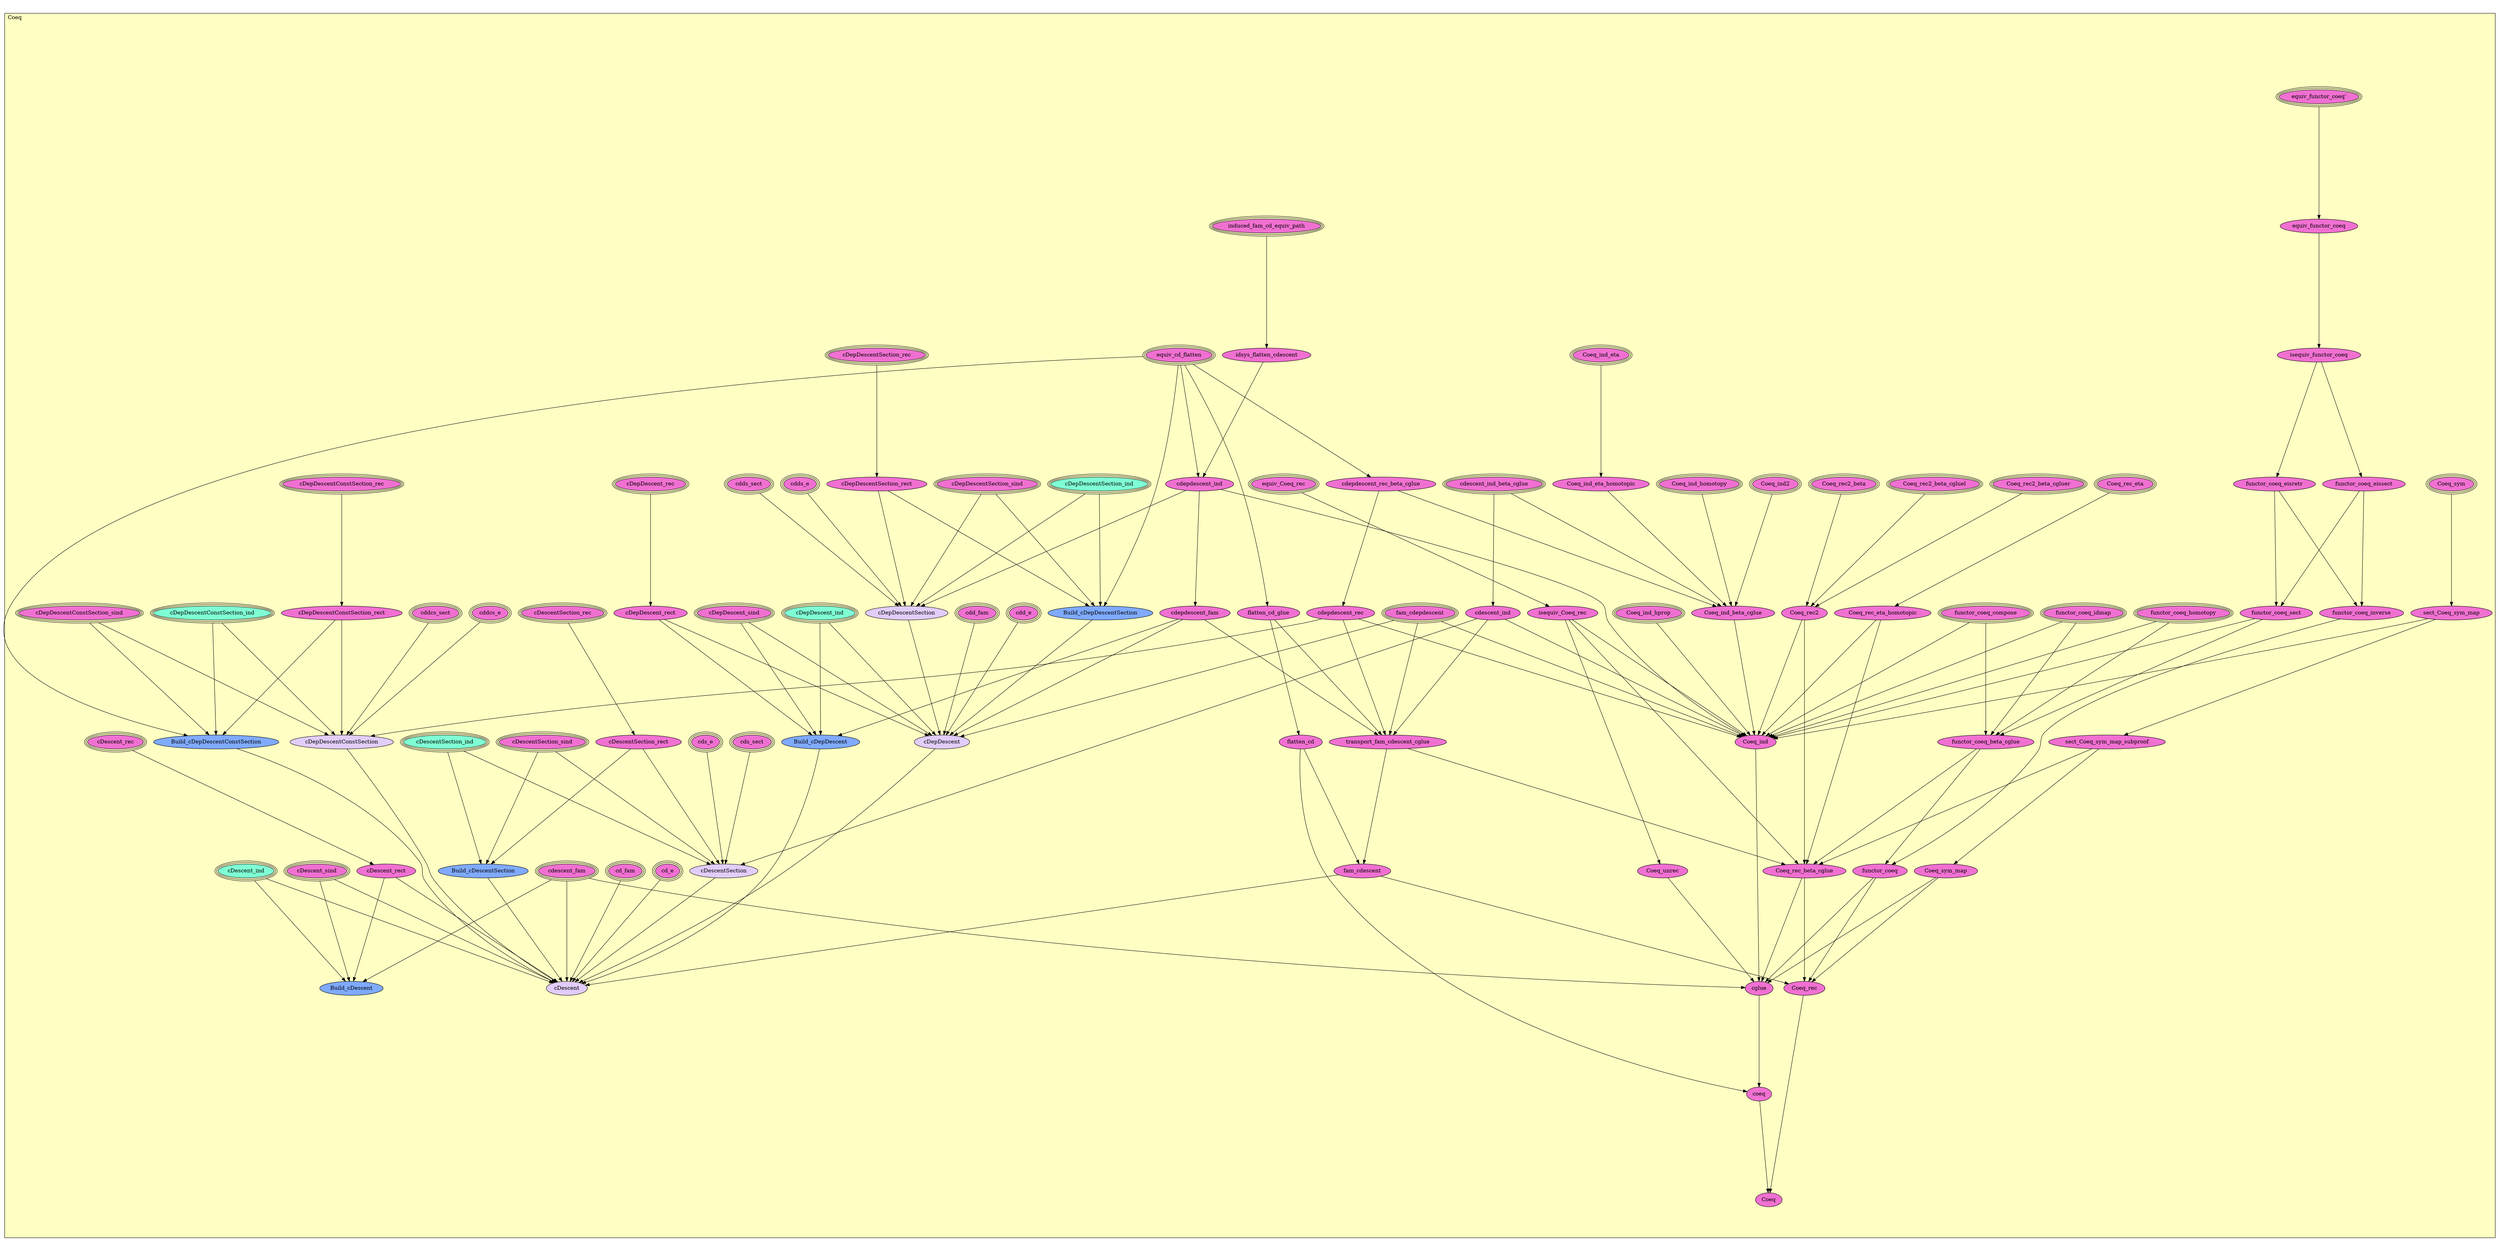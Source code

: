 digraph HoTT_Colimits_Coeq {
  graph [ratio=0.5]
  node [style=filled]
Coeq_induced_fam_cd_equiv_path [label="induced_fam_cd_equiv_path", URL=<Coeq.html#induced_fam_cd_equiv_path>, peripheries=3, fillcolor="#F070D1"] ;
Coeq_idsys_flatten_cdescent [label="idsys_flatten_cdescent", URL=<Coeq.html#idsys_flatten_cdescent>, fillcolor="#F070D1"] ;
Coeq_equiv_cd_flatten [label="equiv_cd_flatten", URL=<Coeq.html#equiv_cd_flatten>, peripheries=3, fillcolor="#F070D1"] ;
Coeq_flatten_cd_glue [label="flatten_cd_glue", URL=<Coeq.html#flatten_cd_glue>, fillcolor="#F070D1"] ;
Coeq_flatten_cd [label="flatten_cd", URL=<Coeq.html#flatten_cd>, fillcolor="#F070D1"] ;
Coeq_cdepdescent_rec_beta_cglue [label="cdepdescent_rec_beta_cglue", URL=<Coeq.html#cdepdescent_rec_beta_cglue>, fillcolor="#F070D1"] ;
Coeq_cdepdescent_rec [label="cdepdescent_rec", URL=<Coeq.html#cdepdescent_rec>, fillcolor="#F070D1"] ;
Coeq_cddcs_e [label="cddcs_e", URL=<Coeq.html#cddcs_e>, peripheries=3, fillcolor="#F070D1"] ;
Coeq_cddcs_sect [label="cddcs_sect", URL=<Coeq.html#cddcs_sect>, peripheries=3, fillcolor="#F070D1"] ;
Coeq_cDepDescentConstSection_sind [label="cDepDescentConstSection_sind", URL=<Coeq.html#cDepDescentConstSection_sind>, peripheries=3, fillcolor="#F070D1"] ;
Coeq_cDepDescentConstSection_rec [label="cDepDescentConstSection_rec", URL=<Coeq.html#cDepDescentConstSection_rec>, peripheries=3, fillcolor="#F070D1"] ;
Coeq_cDepDescentConstSection_ind [label="cDepDescentConstSection_ind", URL=<Coeq.html#cDepDescentConstSection_ind>, peripheries=3, fillcolor="#7FFFD4"] ;
Coeq_cDepDescentConstSection_rect [label="cDepDescentConstSection_rect", URL=<Coeq.html#cDepDescentConstSection_rect>, fillcolor="#F070D1"] ;
Coeq_Build_cDepDescentConstSection [label="Build_cDepDescentConstSection", URL=<Coeq.html#Build_cDepDescentConstSection>, fillcolor="#7FAAFF"] ;
Coeq_cDepDescentConstSection [label="cDepDescentConstSection", URL=<Coeq.html#cDepDescentConstSection>, fillcolor="#E2CDFA"] ;
Coeq_cdepdescent_ind [label="cdepdescent_ind", URL=<Coeq.html#cdepdescent_ind>, fillcolor="#F070D1"] ;
Coeq_cdds_e [label="cdds_e", URL=<Coeq.html#cdds_e>, peripheries=3, fillcolor="#F070D1"] ;
Coeq_cdds_sect [label="cdds_sect", URL=<Coeq.html#cdds_sect>, peripheries=3, fillcolor="#F070D1"] ;
Coeq_cDepDescentSection_sind [label="cDepDescentSection_sind", URL=<Coeq.html#cDepDescentSection_sind>, peripheries=3, fillcolor="#F070D1"] ;
Coeq_cDepDescentSection_rec [label="cDepDescentSection_rec", URL=<Coeq.html#cDepDescentSection_rec>, peripheries=3, fillcolor="#F070D1"] ;
Coeq_cDepDescentSection_ind [label="cDepDescentSection_ind", URL=<Coeq.html#cDepDescentSection_ind>, peripheries=3, fillcolor="#7FFFD4"] ;
Coeq_cDepDescentSection_rect [label="cDepDescentSection_rect", URL=<Coeq.html#cDepDescentSection_rect>, fillcolor="#F070D1"] ;
Coeq_Build_cDepDescentSection [label="Build_cDepDescentSection", URL=<Coeq.html#Build_cDepDescentSection>, fillcolor="#7FAAFF"] ;
Coeq_cDepDescentSection [label="cDepDescentSection", URL=<Coeq.html#cDepDescentSection>, fillcolor="#E2CDFA"] ;
Coeq_fam_cdepdescent [label="fam_cdepdescent", URL=<Coeq.html#fam_cdepdescent>, peripheries=3, fillcolor="#F070D1"] ;
Coeq_cdepdescent_fam [label="cdepdescent_fam", URL=<Coeq.html#cdepdescent_fam>, fillcolor="#F070D1"] ;
Coeq_cdd_e [label="cdd_e", URL=<Coeq.html#cdd_e>, peripheries=3, fillcolor="#F070D1"] ;
Coeq_cdd_fam [label="cdd_fam", URL=<Coeq.html#cdd_fam>, peripheries=3, fillcolor="#F070D1"] ;
Coeq_cDepDescent_sind [label="cDepDescent_sind", URL=<Coeq.html#cDepDescent_sind>, peripheries=3, fillcolor="#F070D1"] ;
Coeq_cDepDescent_rec [label="cDepDescent_rec", URL=<Coeq.html#cDepDescent_rec>, peripheries=3, fillcolor="#F070D1"] ;
Coeq_cDepDescent_ind [label="cDepDescent_ind", URL=<Coeq.html#cDepDescent_ind>, peripheries=3, fillcolor="#7FFFD4"] ;
Coeq_cDepDescent_rect [label="cDepDescent_rect", URL=<Coeq.html#cDepDescent_rect>, fillcolor="#F070D1"] ;
Coeq_Build_cDepDescent [label="Build_cDepDescent", URL=<Coeq.html#Build_cDepDescent>, fillcolor="#7FAAFF"] ;
Coeq_cDepDescent [label="cDepDescent", URL=<Coeq.html#cDepDescent>, fillcolor="#E2CDFA"] ;
Coeq_cdescent_ind_beta_cglue [label="cdescent_ind_beta_cglue", URL=<Coeq.html#cdescent_ind_beta_cglue>, peripheries=3, fillcolor="#F070D1"] ;
Coeq_cdescent_ind [label="cdescent_ind", URL=<Coeq.html#cdescent_ind>, fillcolor="#F070D1"] ;
Coeq_cds_e [label="cds_e", URL=<Coeq.html#cds_e>, peripheries=3, fillcolor="#F070D1"] ;
Coeq_cds_sect [label="cds_sect", URL=<Coeq.html#cds_sect>, peripheries=3, fillcolor="#F070D1"] ;
Coeq_cDescentSection_sind [label="cDescentSection_sind", URL=<Coeq.html#cDescentSection_sind>, peripheries=3, fillcolor="#F070D1"] ;
Coeq_cDescentSection_rec [label="cDescentSection_rec", URL=<Coeq.html#cDescentSection_rec>, peripheries=3, fillcolor="#F070D1"] ;
Coeq_cDescentSection_ind [label="cDescentSection_ind", URL=<Coeq.html#cDescentSection_ind>, peripheries=3, fillcolor="#7FFFD4"] ;
Coeq_cDescentSection_rect [label="cDescentSection_rect", URL=<Coeq.html#cDescentSection_rect>, fillcolor="#F070D1"] ;
Coeq_Build_cDescentSection [label="Build_cDescentSection", URL=<Coeq.html#Build_cDescentSection>, fillcolor="#7FAAFF"] ;
Coeq_cDescentSection [label="cDescentSection", URL=<Coeq.html#cDescentSection>, fillcolor="#E2CDFA"] ;
Coeq_transport_fam_cdescent_cglue [label="transport_fam_cdescent_cglue", URL=<Coeq.html#transport_fam_cdescent_cglue>, fillcolor="#F070D1"] ;
Coeq_cdescent_fam [label="cdescent_fam", URL=<Coeq.html#cdescent_fam>, peripheries=3, fillcolor="#F070D1"] ;
Coeq_fam_cdescent [label="fam_cdescent", URL=<Coeq.html#fam_cdescent>, fillcolor="#F070D1"] ;
Coeq_cd_e [label="cd_e", URL=<Coeq.html#cd_e>, peripheries=3, fillcolor="#F070D1"] ;
Coeq_cd_fam [label="cd_fam", URL=<Coeq.html#cd_fam>, peripheries=3, fillcolor="#F070D1"] ;
Coeq_cDescent_sind [label="cDescent_sind", URL=<Coeq.html#cDescent_sind>, peripheries=3, fillcolor="#F070D1"] ;
Coeq_cDescent_rec [label="cDescent_rec", URL=<Coeq.html#cDescent_rec>, peripheries=3, fillcolor="#F070D1"] ;
Coeq_cDescent_ind [label="cDescent_ind", URL=<Coeq.html#cDescent_ind>, peripheries=3, fillcolor="#7FFFD4"] ;
Coeq_cDescent_rect [label="cDescent_rect", URL=<Coeq.html#cDescent_rect>, fillcolor="#F070D1"] ;
Coeq_Build_cDescent [label="Build_cDescent", URL=<Coeq.html#Build_cDescent>, fillcolor="#7FAAFF"] ;
Coeq_cDescent [label="cDescent", URL=<Coeq.html#cDescent>, fillcolor="#E2CDFA"] ;
Coeq_Coeq_sym [label="Coeq_sym", URL=<Coeq.html#Coeq_sym>, peripheries=3, fillcolor="#F070D1"] ;
Coeq_sect_Coeq_sym_map [label="sect_Coeq_sym_map", URL=<Coeq.html#sect_Coeq_sym_map>, fillcolor="#F070D1"] ;
Coeq_sect_Coeq_sym_map_subproof [label="sect_Coeq_sym_map_subproof", URL=<Coeq.html#sect_Coeq_sym_map_subproof>, fillcolor="#F070D1"] ;
Coeq_Coeq_sym_map [label="Coeq_sym_map", URL=<Coeq.html#Coeq_sym_map>, fillcolor="#F070D1"] ;
Coeq_Coeq_ind2 [label="Coeq_ind2", URL=<Coeq.html#Coeq_ind2>, peripheries=3, fillcolor="#F070D1"] ;
Coeq_Coeq_rec2_beta_cgluer [label="Coeq_rec2_beta_cgluer", URL=<Coeq.html#Coeq_rec2_beta_cgluer>, peripheries=3, fillcolor="#F070D1"] ;
Coeq_Coeq_rec2_beta_cgluel [label="Coeq_rec2_beta_cgluel", URL=<Coeq.html#Coeq_rec2_beta_cgluel>, peripheries=3, fillcolor="#F070D1"] ;
Coeq_Coeq_rec2_beta [label="Coeq_rec2_beta", URL=<Coeq.html#Coeq_rec2_beta>, peripheries=3, fillcolor="#F070D1"] ;
Coeq_Coeq_rec2 [label="Coeq_rec2", URL=<Coeq.html#Coeq_rec2>, fillcolor="#F070D1"] ;
Coeq_equiv_functor_coeq_ [label="equiv_functor_coeq'", URL=<Coeq.html#equiv_functor_coeq'>, peripheries=3, fillcolor="#F070D1"] ;
Coeq_equiv_functor_coeq [label="equiv_functor_coeq", URL=<Coeq.html#equiv_functor_coeq>, fillcolor="#F070D1"] ;
Coeq_isequiv_functor_coeq [label="isequiv_functor_coeq", URL=<Coeq.html#isequiv_functor_coeq>, fillcolor="#F070D1"] ;
Coeq_functor_coeq_eisretr [label="functor_coeq_eisretr", URL=<Coeq.html#functor_coeq_eisretr>, fillcolor="#F070D1"] ;
Coeq_functor_coeq_eissect [label="functor_coeq_eissect", URL=<Coeq.html#functor_coeq_eissect>, fillcolor="#F070D1"] ;
Coeq_functor_coeq_inverse [label="functor_coeq_inverse", URL=<Coeq.html#functor_coeq_inverse>, fillcolor="#F070D1"] ;
Coeq_functor_coeq_sect [label="functor_coeq_sect", URL=<Coeq.html#functor_coeq_sect>, fillcolor="#F070D1"] ;
Coeq_functor_coeq_homotopy [label="functor_coeq_homotopy", URL=<Coeq.html#functor_coeq_homotopy>, peripheries=3, fillcolor="#F070D1"] ;
Coeq_functor_coeq_compose [label="functor_coeq_compose", URL=<Coeq.html#functor_coeq_compose>, peripheries=3, fillcolor="#F070D1"] ;
Coeq_functor_coeq_idmap [label="functor_coeq_idmap", URL=<Coeq.html#functor_coeq_idmap>, peripheries=3, fillcolor="#F070D1"] ;
Coeq_functor_coeq_beta_cglue [label="functor_coeq_beta_cglue", URL=<Coeq.html#functor_coeq_beta_cglue>, fillcolor="#F070D1"] ;
Coeq_functor_coeq [label="functor_coeq", URL=<Coeq.html#functor_coeq>, fillcolor="#F070D1"] ;
Coeq_equiv_Coeq_rec [label="equiv_Coeq_rec", URL=<Coeq.html#equiv_Coeq_rec>, peripheries=3, fillcolor="#F070D1"] ;
Coeq_isequiv_Coeq_rec [label="isequiv_Coeq_rec", URL=<Coeq.html#isequiv_Coeq_rec>, fillcolor="#F070D1"] ;
Coeq_Coeq_unrec [label="Coeq_unrec", URL=<Coeq.html#Coeq_unrec>, fillcolor="#F070D1"] ;
Coeq_Coeq_ind_homotopy [label="Coeq_ind_homotopy", URL=<Coeq.html#Coeq_ind_homotopy>, peripheries=3, fillcolor="#F070D1"] ;
Coeq_Coeq_rec_eta [label="Coeq_rec_eta", URL=<Coeq.html#Coeq_rec_eta>, peripheries=3, fillcolor="#F070D1"] ;
Coeq_Coeq_ind_eta [label="Coeq_ind_eta", URL=<Coeq.html#Coeq_ind_eta>, peripheries=3, fillcolor="#F070D1"] ;
Coeq_Coeq_rec_eta_homotopic [label="Coeq_rec_eta_homotopic", URL=<Coeq.html#Coeq_rec_eta_homotopic>, fillcolor="#F070D1"] ;
Coeq_Coeq_ind_eta_homotopic [label="Coeq_ind_eta_homotopic", URL=<Coeq.html#Coeq_ind_eta_homotopic>, fillcolor="#F070D1"] ;
Coeq_Coeq_ind_hprop [label="Coeq_ind_hprop", URL=<Coeq.html#Coeq_ind_hprop>, peripheries=3, fillcolor="#F070D1"] ;
Coeq_Coeq_rec_beta_cglue [label="Coeq_rec_beta_cglue", URL=<Coeq.html#Coeq_rec_beta_cglue>, fillcolor="#F070D1"] ;
Coeq_Coeq_rec [label="Coeq_rec", URL=<Coeq.html#Coeq_rec>, fillcolor="#F070D1"] ;
Coeq_Coeq_ind_beta_cglue [label="Coeq_ind_beta_cglue", URL=<Coeq.html#Coeq_ind_beta_cglue>, fillcolor="#F070D1"] ;
Coeq_Coeq_ind [label="Coeq_ind", URL=<Coeq.html#Coeq_ind>, fillcolor="#F070D1"] ;
Coeq_cglue [label="cglue", URL=<Coeq.html#cglue>, fillcolor="#F070D1"] ;
Coeq_coeq [label="coeq", URL=<Coeq.html#coeq>, fillcolor="#F070D1"] ;
Coeq_Coeq [label="Coeq", URL=<Coeq.html#Coeq>, fillcolor="#F070D1"] ;
  Coeq_induced_fam_cd_equiv_path -> Coeq_idsys_flatten_cdescent [] ;
  Coeq_idsys_flatten_cdescent -> Coeq_cdepdescent_ind [] ;
  Coeq_equiv_cd_flatten -> Coeq_flatten_cd_glue [] ;
  Coeq_equiv_cd_flatten -> Coeq_cdepdescent_rec_beta_cglue [] ;
  Coeq_equiv_cd_flatten -> Coeq_Build_cDepDescentConstSection [] ;
  Coeq_equiv_cd_flatten -> Coeq_cdepdescent_ind [] ;
  Coeq_equiv_cd_flatten -> Coeq_Build_cDepDescentSection [] ;
  Coeq_flatten_cd_glue -> Coeq_flatten_cd [] ;
  Coeq_flatten_cd_glue -> Coeq_transport_fam_cdescent_cglue [] ;
  Coeq_flatten_cd -> Coeq_fam_cdescent [] ;
  Coeq_flatten_cd -> Coeq_coeq [] ;
  Coeq_cdepdescent_rec_beta_cglue -> Coeq_cdepdescent_rec [] ;
  Coeq_cdepdescent_rec_beta_cglue -> Coeq_Coeq_ind_beta_cglue [] ;
  Coeq_cdepdescent_rec -> Coeq_cDepDescentConstSection [] ;
  Coeq_cdepdescent_rec -> Coeq_transport_fam_cdescent_cglue [] ;
  Coeq_cdepdescent_rec -> Coeq_Coeq_ind [] ;
  Coeq_cddcs_e -> Coeq_cDepDescentConstSection [] ;
  Coeq_cddcs_sect -> Coeq_cDepDescentConstSection [] ;
  Coeq_cDepDescentConstSection_sind -> Coeq_Build_cDepDescentConstSection [] ;
  Coeq_cDepDescentConstSection_sind -> Coeq_cDepDescentConstSection [] ;
  Coeq_cDepDescentConstSection_rec -> Coeq_cDepDescentConstSection_rect [] ;
  Coeq_cDepDescentConstSection_ind -> Coeq_Build_cDepDescentConstSection [] ;
  Coeq_cDepDescentConstSection_ind -> Coeq_cDepDescentConstSection [] ;
  Coeq_cDepDescentConstSection_rect -> Coeq_Build_cDepDescentConstSection [] ;
  Coeq_cDepDescentConstSection_rect -> Coeq_cDepDescentConstSection [] ;
  Coeq_Build_cDepDescentConstSection -> Coeq_cDescent [] ;
  Coeq_cDepDescentConstSection -> Coeq_cDescent [] ;
  Coeq_cdepdescent_ind -> Coeq_cDepDescentSection [] ;
  Coeq_cdepdescent_ind -> Coeq_cdepdescent_fam [] ;
  Coeq_cdepdescent_ind -> Coeq_Coeq_ind [] ;
  Coeq_cdds_e -> Coeq_cDepDescentSection [] ;
  Coeq_cdds_sect -> Coeq_cDepDescentSection [] ;
  Coeq_cDepDescentSection_sind -> Coeq_Build_cDepDescentSection [] ;
  Coeq_cDepDescentSection_sind -> Coeq_cDepDescentSection [] ;
  Coeq_cDepDescentSection_rec -> Coeq_cDepDescentSection_rect [] ;
  Coeq_cDepDescentSection_ind -> Coeq_Build_cDepDescentSection [] ;
  Coeq_cDepDescentSection_ind -> Coeq_cDepDescentSection [] ;
  Coeq_cDepDescentSection_rect -> Coeq_Build_cDepDescentSection [] ;
  Coeq_cDepDescentSection_rect -> Coeq_cDepDescentSection [] ;
  Coeq_Build_cDepDescentSection -> Coeq_cDepDescent [] ;
  Coeq_cDepDescentSection -> Coeq_cDepDescent [] ;
  Coeq_fam_cdepdescent -> Coeq_cDepDescent [] ;
  Coeq_fam_cdepdescent -> Coeq_transport_fam_cdescent_cglue [] ;
  Coeq_fam_cdepdescent -> Coeq_Coeq_ind [] ;
  Coeq_cdepdescent_fam -> Coeq_Build_cDepDescent [] ;
  Coeq_cdepdescent_fam -> Coeq_cDepDescent [] ;
  Coeq_cdepdescent_fam -> Coeq_transport_fam_cdescent_cglue [] ;
  Coeq_cdd_e -> Coeq_cDepDescent [] ;
  Coeq_cdd_fam -> Coeq_cDepDescent [] ;
  Coeq_cDepDescent_sind -> Coeq_Build_cDepDescent [] ;
  Coeq_cDepDescent_sind -> Coeq_cDepDescent [] ;
  Coeq_cDepDescent_rec -> Coeq_cDepDescent_rect [] ;
  Coeq_cDepDescent_ind -> Coeq_Build_cDepDescent [] ;
  Coeq_cDepDescent_ind -> Coeq_cDepDescent [] ;
  Coeq_cDepDescent_rect -> Coeq_Build_cDepDescent [] ;
  Coeq_cDepDescent_rect -> Coeq_cDepDescent [] ;
  Coeq_Build_cDepDescent -> Coeq_cDescent [] ;
  Coeq_cDepDescent -> Coeq_cDescent [] ;
  Coeq_cdescent_ind_beta_cglue -> Coeq_cdescent_ind [] ;
  Coeq_cdescent_ind_beta_cglue -> Coeq_Coeq_ind_beta_cglue [] ;
  Coeq_cdescent_ind -> Coeq_cDescentSection [] ;
  Coeq_cdescent_ind -> Coeq_transport_fam_cdescent_cglue [] ;
  Coeq_cdescent_ind -> Coeq_Coeq_ind [] ;
  Coeq_cds_e -> Coeq_cDescentSection [] ;
  Coeq_cds_sect -> Coeq_cDescentSection [] ;
  Coeq_cDescentSection_sind -> Coeq_Build_cDescentSection [] ;
  Coeq_cDescentSection_sind -> Coeq_cDescentSection [] ;
  Coeq_cDescentSection_rec -> Coeq_cDescentSection_rect [] ;
  Coeq_cDescentSection_ind -> Coeq_Build_cDescentSection [] ;
  Coeq_cDescentSection_ind -> Coeq_cDescentSection [] ;
  Coeq_cDescentSection_rect -> Coeq_Build_cDescentSection [] ;
  Coeq_cDescentSection_rect -> Coeq_cDescentSection [] ;
  Coeq_Build_cDescentSection -> Coeq_cDescent [] ;
  Coeq_cDescentSection -> Coeq_cDescent [] ;
  Coeq_transport_fam_cdescent_cglue -> Coeq_fam_cdescent [] ;
  Coeq_transport_fam_cdescent_cglue -> Coeq_Coeq_rec_beta_cglue [] ;
  Coeq_cdescent_fam -> Coeq_Build_cDescent [] ;
  Coeq_cdescent_fam -> Coeq_cDescent [] ;
  Coeq_cdescent_fam -> Coeq_cglue [] ;
  Coeq_fam_cdescent -> Coeq_cDescent [] ;
  Coeq_fam_cdescent -> Coeq_Coeq_rec [] ;
  Coeq_cd_e -> Coeq_cDescent [] ;
  Coeq_cd_fam -> Coeq_cDescent [] ;
  Coeq_cDescent_sind -> Coeq_Build_cDescent [] ;
  Coeq_cDescent_sind -> Coeq_cDescent [] ;
  Coeq_cDescent_rec -> Coeq_cDescent_rect [] ;
  Coeq_cDescent_ind -> Coeq_Build_cDescent [] ;
  Coeq_cDescent_ind -> Coeq_cDescent [] ;
  Coeq_cDescent_rect -> Coeq_Build_cDescent [] ;
  Coeq_cDescent_rect -> Coeq_cDescent [] ;
  Coeq_Coeq_sym -> Coeq_sect_Coeq_sym_map [] ;
  Coeq_sect_Coeq_sym_map -> Coeq_sect_Coeq_sym_map_subproof [] ;
  Coeq_sect_Coeq_sym_map -> Coeq_Coeq_ind [] ;
  Coeq_sect_Coeq_sym_map_subproof -> Coeq_Coeq_sym_map [] ;
  Coeq_sect_Coeq_sym_map_subproof -> Coeq_Coeq_rec_beta_cglue [] ;
  Coeq_Coeq_sym_map -> Coeq_Coeq_rec [] ;
  Coeq_Coeq_sym_map -> Coeq_cglue [] ;
  Coeq_Coeq_ind2 -> Coeq_Coeq_ind_beta_cglue [] ;
  Coeq_Coeq_rec2_beta_cgluer -> Coeq_Coeq_rec2 [] ;
  Coeq_Coeq_rec2_beta_cgluel -> Coeq_Coeq_rec2 [] ;
  Coeq_Coeq_rec2_beta -> Coeq_Coeq_rec2 [] ;
  Coeq_Coeq_rec2 -> Coeq_Coeq_rec_beta_cglue [] ;
  Coeq_Coeq_rec2 -> Coeq_Coeq_ind [] ;
  Coeq_equiv_functor_coeq_ -> Coeq_equiv_functor_coeq [] ;
  Coeq_equiv_functor_coeq -> Coeq_isequiv_functor_coeq [] ;
  Coeq_isequiv_functor_coeq -> Coeq_functor_coeq_eisretr [] ;
  Coeq_isequiv_functor_coeq -> Coeq_functor_coeq_eissect [] ;
  Coeq_functor_coeq_eisretr -> Coeq_functor_coeq_inverse [] ;
  Coeq_functor_coeq_eisretr -> Coeq_functor_coeq_sect [] ;
  Coeq_functor_coeq_eissect -> Coeq_functor_coeq_inverse [] ;
  Coeq_functor_coeq_eissect -> Coeq_functor_coeq_sect [] ;
  Coeq_functor_coeq_inverse -> Coeq_functor_coeq [] ;
  Coeq_functor_coeq_sect -> Coeq_functor_coeq_beta_cglue [] ;
  Coeq_functor_coeq_sect -> Coeq_Coeq_ind [] ;
  Coeq_functor_coeq_homotopy -> Coeq_functor_coeq_beta_cglue [] ;
  Coeq_functor_coeq_homotopy -> Coeq_Coeq_ind [] ;
  Coeq_functor_coeq_compose -> Coeq_functor_coeq_beta_cglue [] ;
  Coeq_functor_coeq_compose -> Coeq_Coeq_ind [] ;
  Coeq_functor_coeq_idmap -> Coeq_functor_coeq_beta_cglue [] ;
  Coeq_functor_coeq_idmap -> Coeq_Coeq_ind [] ;
  Coeq_functor_coeq_beta_cglue -> Coeq_functor_coeq [] ;
  Coeq_functor_coeq_beta_cglue -> Coeq_Coeq_rec_beta_cglue [] ;
  Coeq_functor_coeq -> Coeq_Coeq_rec [] ;
  Coeq_functor_coeq -> Coeq_cglue [] ;
  Coeq_equiv_Coeq_rec -> Coeq_isequiv_Coeq_rec [] ;
  Coeq_isequiv_Coeq_rec -> Coeq_Coeq_unrec [] ;
  Coeq_isequiv_Coeq_rec -> Coeq_Coeq_rec_beta_cglue [] ;
  Coeq_isequiv_Coeq_rec -> Coeq_Coeq_ind [] ;
  Coeq_Coeq_unrec -> Coeq_cglue [] ;
  Coeq_Coeq_ind_homotopy -> Coeq_Coeq_ind_beta_cglue [] ;
  Coeq_Coeq_rec_eta -> Coeq_Coeq_rec_eta_homotopic [] ;
  Coeq_Coeq_ind_eta -> Coeq_Coeq_ind_eta_homotopic [] ;
  Coeq_Coeq_rec_eta_homotopic -> Coeq_Coeq_rec_beta_cglue [] ;
  Coeq_Coeq_rec_eta_homotopic -> Coeq_Coeq_ind [] ;
  Coeq_Coeq_ind_eta_homotopic -> Coeq_Coeq_ind_beta_cglue [] ;
  Coeq_Coeq_ind_hprop -> Coeq_Coeq_ind [] ;
  Coeq_Coeq_rec_beta_cglue -> Coeq_Coeq_rec [] ;
  Coeq_Coeq_rec_beta_cglue -> Coeq_cglue [] ;
  Coeq_Coeq_rec -> Coeq_Coeq [] ;
  Coeq_Coeq_ind_beta_cglue -> Coeq_Coeq_ind [] ;
  Coeq_Coeq_ind -> Coeq_cglue [] ;
  Coeq_cglue -> Coeq_coeq [] ;
  Coeq_coeq -> Coeq_Coeq [] ;
subgraph cluster_Coeq { label="Coeq"; fillcolor="#FFFFC3"; labeljust=l; style=filled 
Coeq_Coeq; Coeq_coeq; Coeq_cglue; Coeq_Coeq_ind; Coeq_Coeq_ind_beta_cglue; Coeq_Coeq_rec; Coeq_Coeq_rec_beta_cglue; Coeq_Coeq_ind_hprop; Coeq_Coeq_ind_eta_homotopic; Coeq_Coeq_rec_eta_homotopic; Coeq_Coeq_ind_eta; Coeq_Coeq_rec_eta; Coeq_Coeq_ind_homotopy; Coeq_Coeq_unrec; Coeq_isequiv_Coeq_rec; Coeq_equiv_Coeq_rec; Coeq_functor_coeq; Coeq_functor_coeq_beta_cglue; Coeq_functor_coeq_idmap; Coeq_functor_coeq_compose; Coeq_functor_coeq_homotopy; Coeq_functor_coeq_sect; Coeq_functor_coeq_inverse; Coeq_functor_coeq_eissect; Coeq_functor_coeq_eisretr; Coeq_isequiv_functor_coeq; Coeq_equiv_functor_coeq; Coeq_equiv_functor_coeq_; Coeq_Coeq_rec2; Coeq_Coeq_rec2_beta; Coeq_Coeq_rec2_beta_cgluel; Coeq_Coeq_rec2_beta_cgluer; Coeq_Coeq_ind2; Coeq_Coeq_sym_map; Coeq_sect_Coeq_sym_map_subproof; Coeq_sect_Coeq_sym_map; Coeq_Coeq_sym; Coeq_cDescent; Coeq_Build_cDescent; Coeq_cDescent_rect; Coeq_cDescent_ind; Coeq_cDescent_rec; Coeq_cDescent_sind; Coeq_cd_fam; Coeq_cd_e; Coeq_fam_cdescent; Coeq_cdescent_fam; Coeq_transport_fam_cdescent_cglue; Coeq_cDescentSection; Coeq_Build_cDescentSection; Coeq_cDescentSection_rect; Coeq_cDescentSection_ind; Coeq_cDescentSection_rec; Coeq_cDescentSection_sind; Coeq_cds_sect; Coeq_cds_e; Coeq_cdescent_ind; Coeq_cdescent_ind_beta_cglue; Coeq_cDepDescent; Coeq_Build_cDepDescent; Coeq_cDepDescent_rect; Coeq_cDepDescent_ind; Coeq_cDepDescent_rec; Coeq_cDepDescent_sind; Coeq_cdd_fam; Coeq_cdd_e; Coeq_cdepdescent_fam; Coeq_fam_cdepdescent; Coeq_cDepDescentSection; Coeq_Build_cDepDescentSection; Coeq_cDepDescentSection_rect; Coeq_cDepDescentSection_ind; Coeq_cDepDescentSection_rec; Coeq_cDepDescentSection_sind; Coeq_cdds_sect; Coeq_cdds_e; Coeq_cdepdescent_ind; Coeq_cDepDescentConstSection; Coeq_Build_cDepDescentConstSection; Coeq_cDepDescentConstSection_rect; Coeq_cDepDescentConstSection_ind; Coeq_cDepDescentConstSection_rec; Coeq_cDepDescentConstSection_sind; Coeq_cddcs_sect; Coeq_cddcs_e; Coeq_cdepdescent_rec; Coeq_cdepdescent_rec_beta_cglue; Coeq_flatten_cd; Coeq_flatten_cd_glue; Coeq_equiv_cd_flatten; Coeq_idsys_flatten_cdescent; Coeq_induced_fam_cd_equiv_path; };
} /* END */
